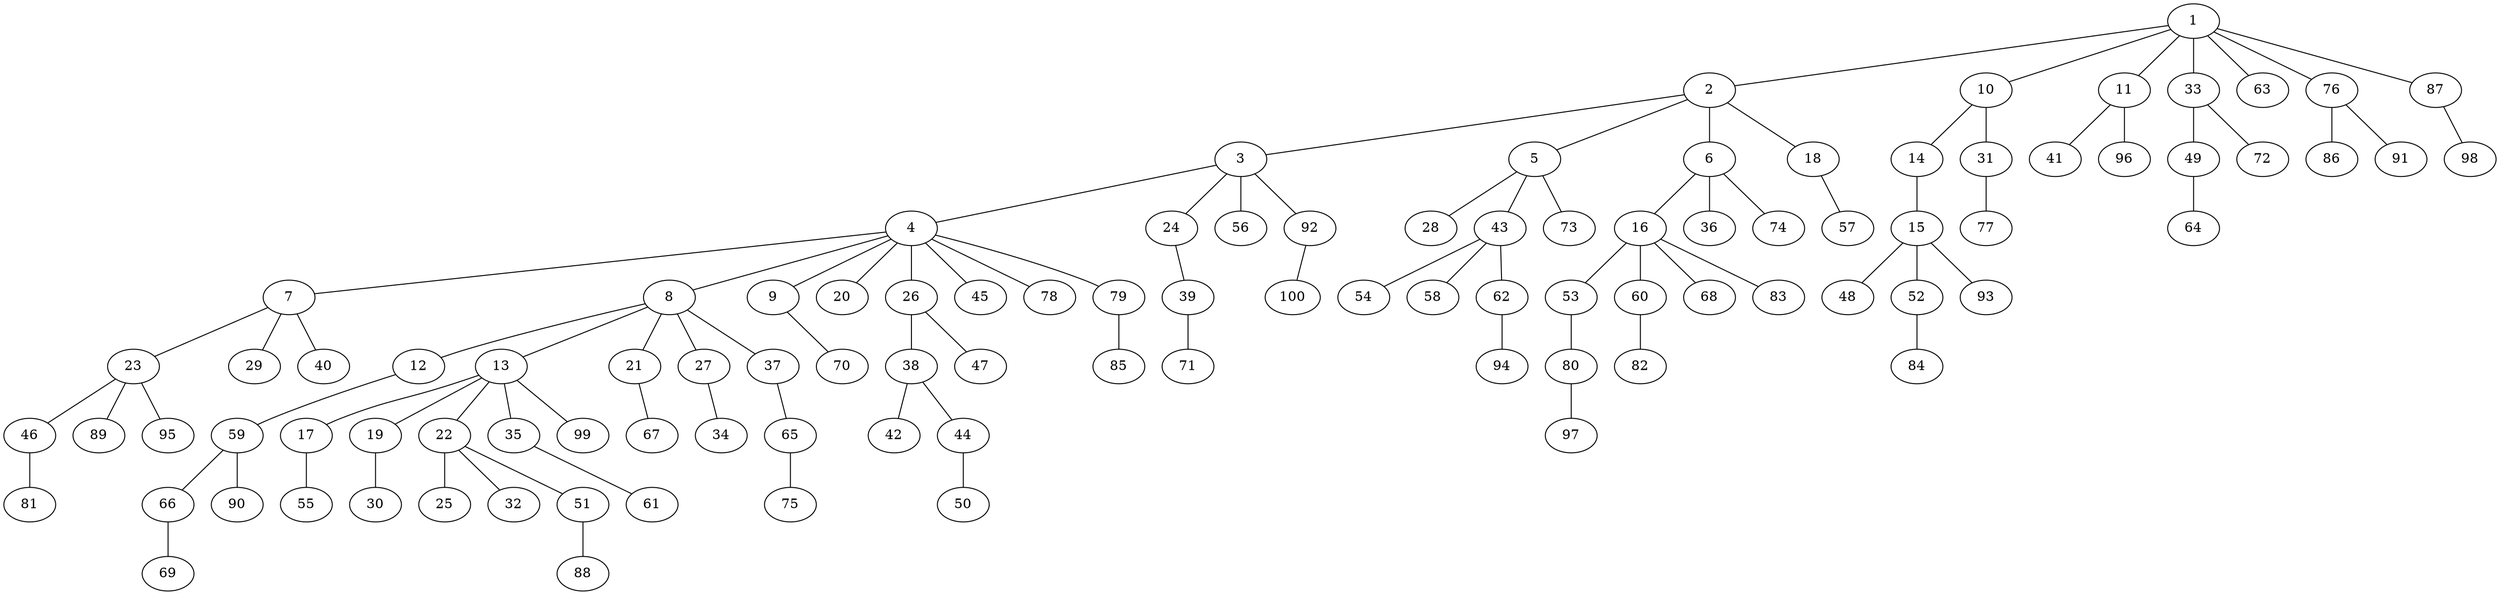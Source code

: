graph graphname {1--2
1--10
1--11
1--33
1--63
1--76
1--87
2--3
2--5
2--6
2--18
3--4
3--24
3--56
3--92
4--7
4--8
4--9
4--20
4--26
4--45
4--78
4--79
5--28
5--43
5--73
6--16
6--36
6--74
7--23
7--29
7--40
8--12
8--13
8--21
8--27
8--37
9--70
10--14
10--31
11--41
11--96
12--59
13--17
13--19
13--22
13--35
13--99
14--15
15--48
15--52
15--93
16--53
16--60
16--68
16--83
17--55
18--57
19--30
21--67
22--25
22--32
22--51
23--46
23--89
23--95
24--39
26--38
26--47
27--34
31--77
33--49
33--72
35--61
37--65
38--42
38--44
39--71
43--54
43--58
43--62
44--50
46--81
49--64
51--88
52--84
53--80
59--66
59--90
60--82
62--94
65--75
66--69
76--86
76--91
79--85
80--97
87--98
92--100
}